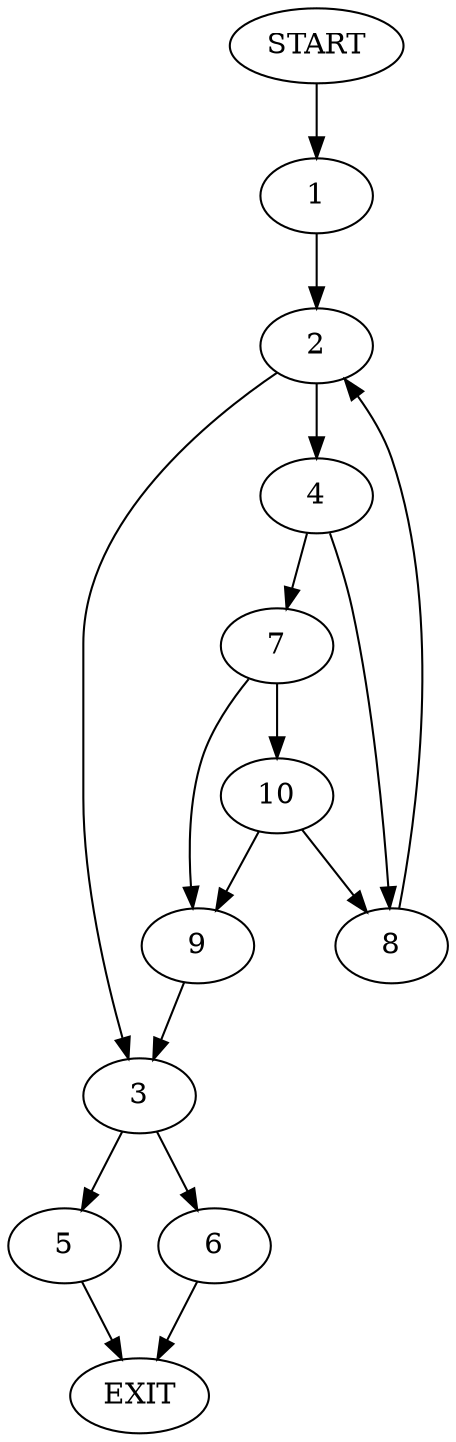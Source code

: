 digraph {
0 [label="START"]
11 [label="EXIT"]
0 -> 1
1 -> 2
2 -> 3
2 -> 4
3 -> 5
3 -> 6
4 -> 7
4 -> 8
7 -> 9
7 -> 10
8 -> 2
9 -> 3
10 -> 9
10 -> 8
6 -> 11
5 -> 11
}
